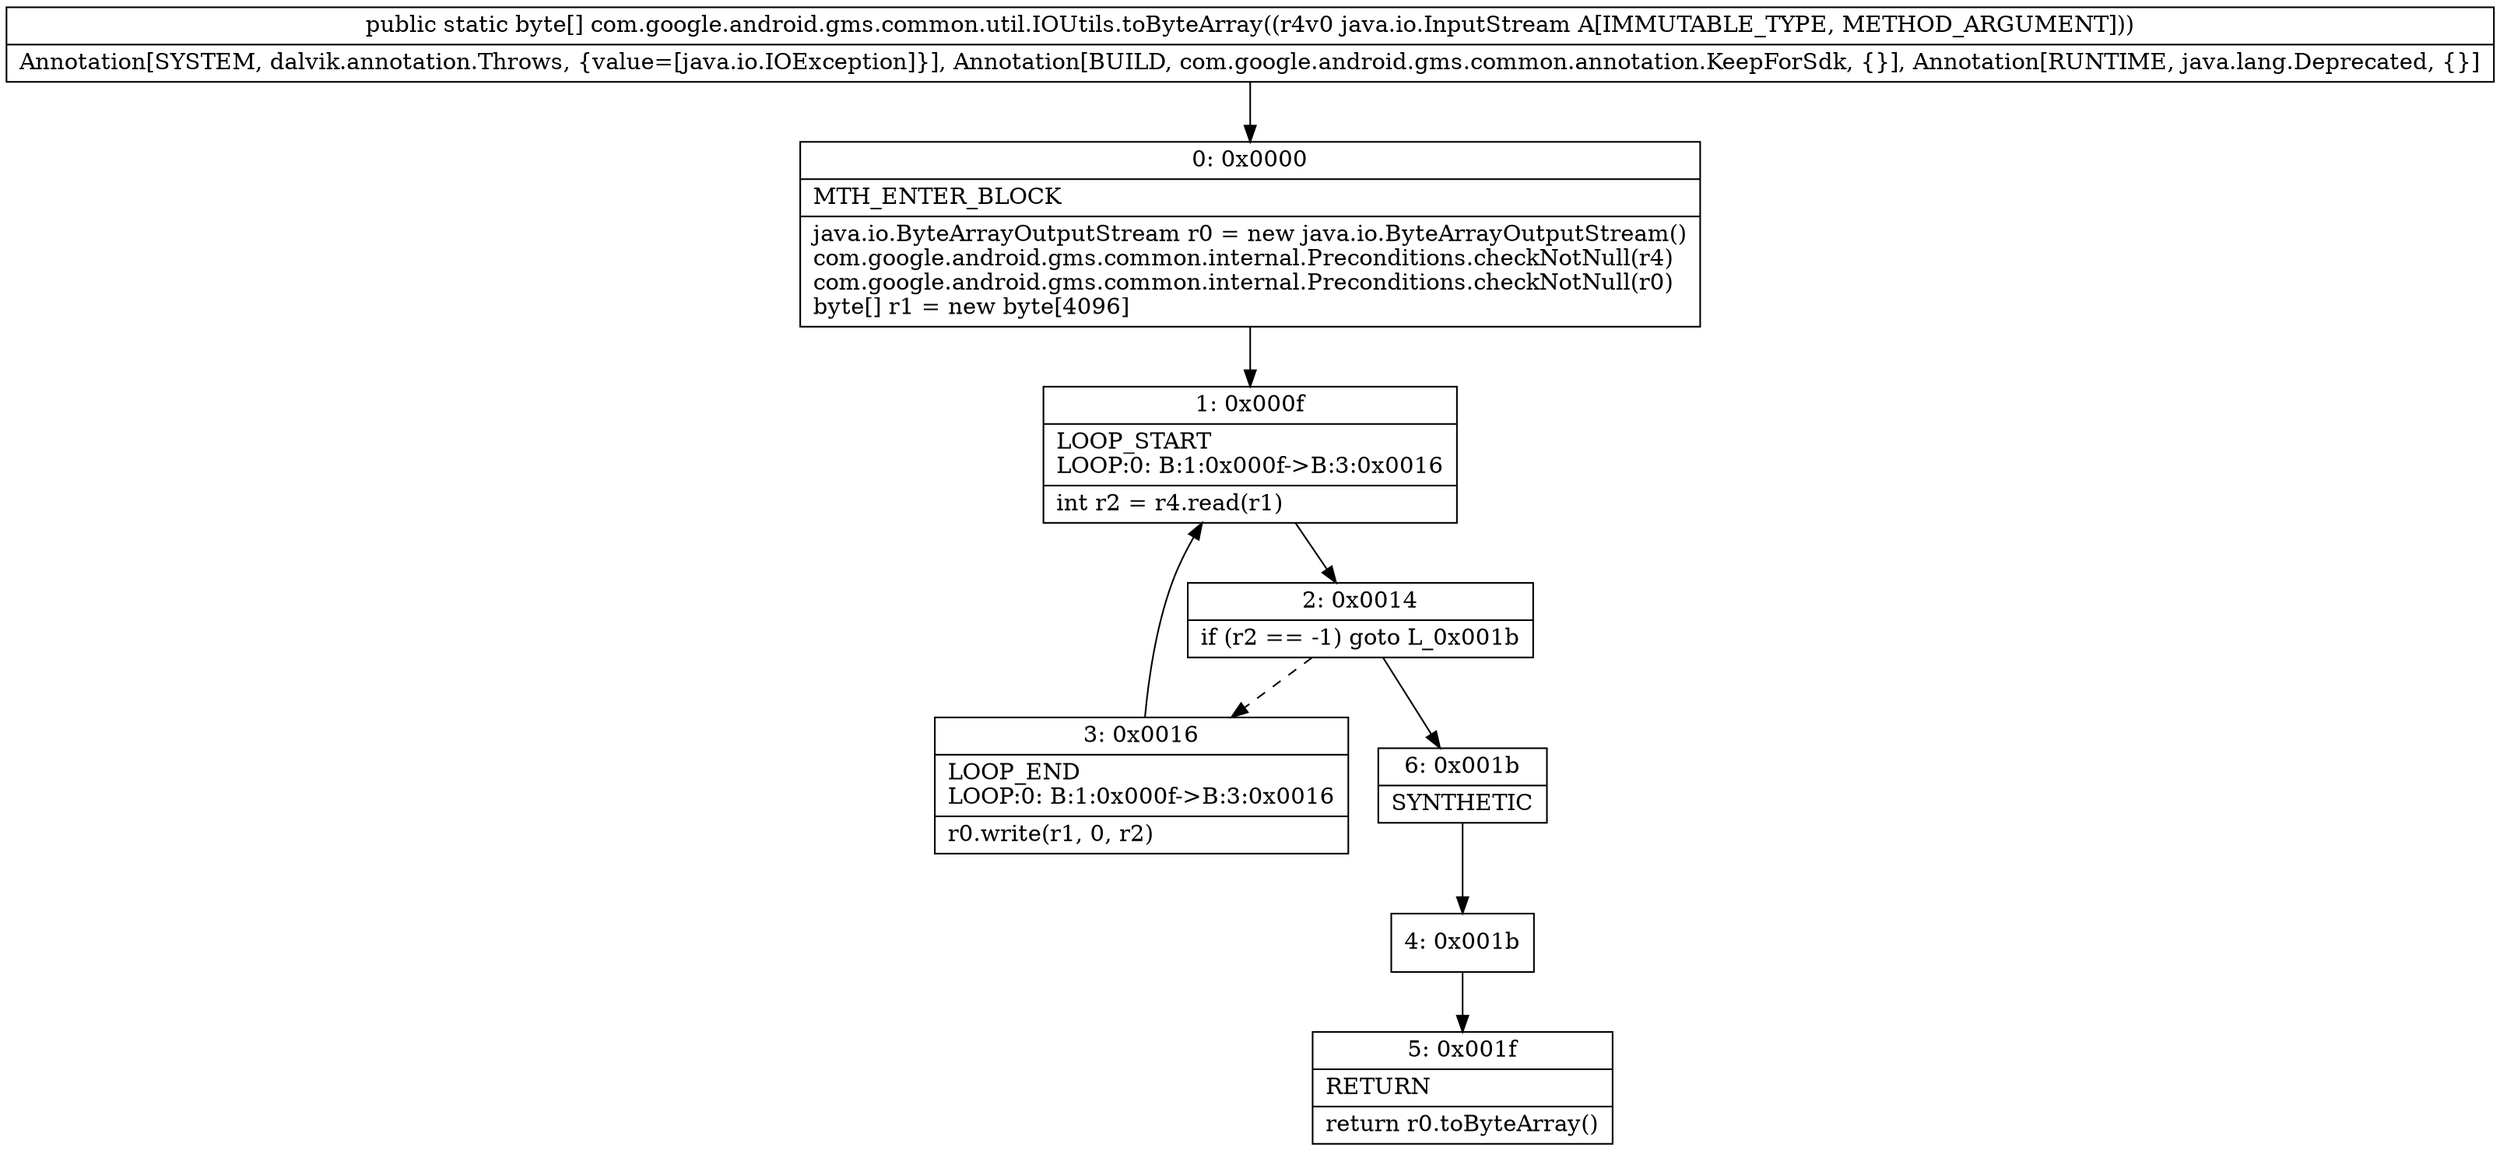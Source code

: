 digraph "CFG forcom.google.android.gms.common.util.IOUtils.toByteArray(Ljava\/io\/InputStream;)[B" {
Node_0 [shape=record,label="{0\:\ 0x0000|MTH_ENTER_BLOCK\l|java.io.ByteArrayOutputStream r0 = new java.io.ByteArrayOutputStream()\lcom.google.android.gms.common.internal.Preconditions.checkNotNull(r4)\lcom.google.android.gms.common.internal.Preconditions.checkNotNull(r0)\lbyte[] r1 = new byte[4096]\l}"];
Node_1 [shape=record,label="{1\:\ 0x000f|LOOP_START\lLOOP:0: B:1:0x000f\-\>B:3:0x0016\l|int r2 = r4.read(r1)\l}"];
Node_2 [shape=record,label="{2\:\ 0x0014|if (r2 == \-1) goto L_0x001b\l}"];
Node_3 [shape=record,label="{3\:\ 0x0016|LOOP_END\lLOOP:0: B:1:0x000f\-\>B:3:0x0016\l|r0.write(r1, 0, r2)\l}"];
Node_4 [shape=record,label="{4\:\ 0x001b}"];
Node_5 [shape=record,label="{5\:\ 0x001f|RETURN\l|return r0.toByteArray()\l}"];
Node_6 [shape=record,label="{6\:\ 0x001b|SYNTHETIC\l}"];
MethodNode[shape=record,label="{public static byte[] com.google.android.gms.common.util.IOUtils.toByteArray((r4v0 java.io.InputStream A[IMMUTABLE_TYPE, METHOD_ARGUMENT]))  | Annotation[SYSTEM, dalvik.annotation.Throws, \{value=[java.io.IOException]\}], Annotation[BUILD, com.google.android.gms.common.annotation.KeepForSdk, \{\}], Annotation[RUNTIME, java.lang.Deprecated, \{\}]\l}"];
MethodNode -> Node_0;
Node_0 -> Node_1;
Node_1 -> Node_2;
Node_2 -> Node_3[style=dashed];
Node_2 -> Node_6;
Node_3 -> Node_1;
Node_4 -> Node_5;
Node_6 -> Node_4;
}

